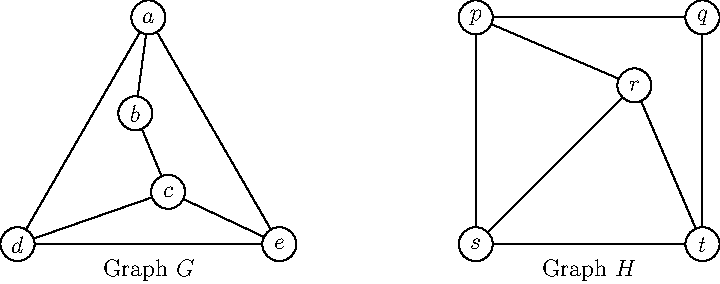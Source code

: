 void drawNode(string name, pair p) {
  path c = circle(p, .13);
  fill(c, white);
  draw(c);
  label("$" + name + "$", p);
}


pair a = (1,sqrt(3)), b = (.9, 1), c = (1.15, .4), d = (0,0), e = (2,0);

draw(a--d--e--a--b--c--d ^^ c--e);

drawNode("a", a);
drawNode("b", b);
drawNode("c", c);
drawNode("d", d);
drawNode("e", e);

pair textOff = (0, -.2);

label("Graph $G$", (d+e)/2 + textOff);


transform T = shift(3.5,0) * scale(sqrt(3));

pair p = T*(0,1), q = T*(1,1), r = T*(.7, .7), s = T*(0,0), t = T*(1,0);

draw(p--q--t--s--p--r--s ^^ r--t);

drawNode("p", p);
drawNode("q", q);
drawNode("r", r);
drawNode("s", s);
drawNode("t", t);

label("Graph $H$", (s+t)/2 + textOff);

size(5inch);
shipout(format="pdf");

